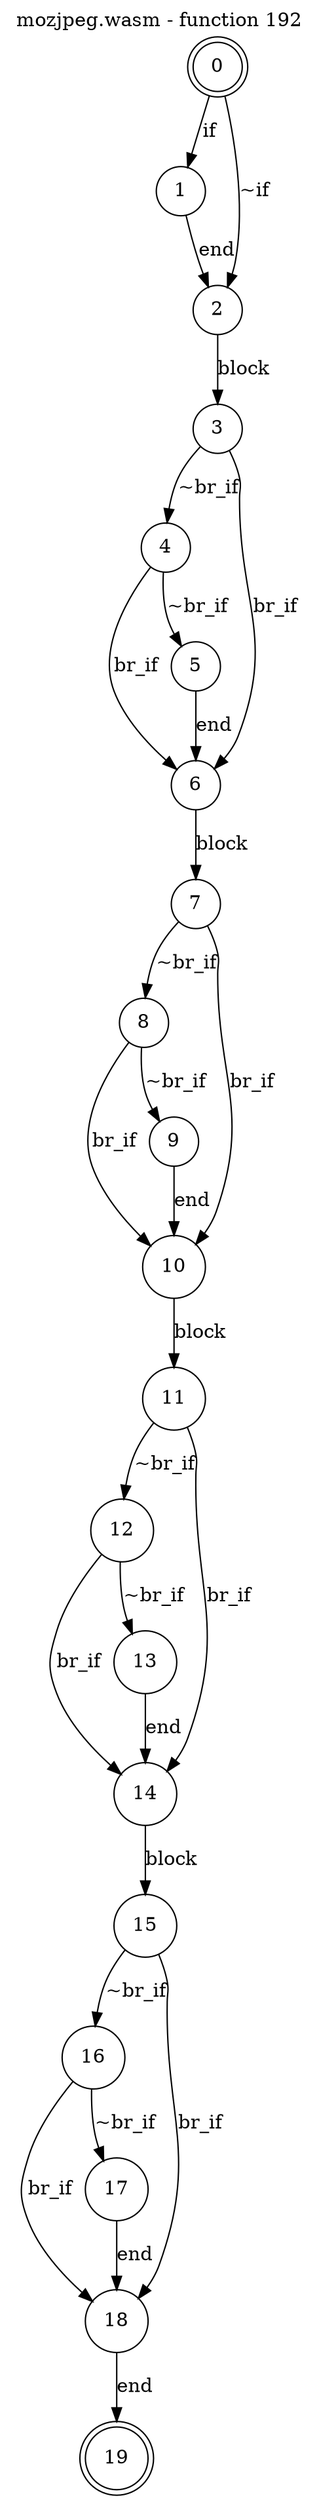 digraph finite_state_machine {
    label = "mozjpeg.wasm - function 192"
    labelloc =  t
    labelfontsize = 16
    labelfontcolor = black
    labelfontname = "Helvetica"
    node [shape = doublecircle]; 0 19;
    node [shape = circle];
    0 -> 1[label = "if"];
    0 -> 2[label = "~if"];
    1 -> 2[label = "end"];
    2 -> 3[label = "block"];
    3 -> 4[label = "~br_if"];
    3 -> 6[label = "br_if"];
    4 -> 5[label = "~br_if"];
    4 -> 6[label = "br_if"];
    5 -> 6[label = "end"];
    6 -> 7[label = "block"];
    7 -> 8[label = "~br_if"];
    7 -> 10[label = "br_if"];
    8 -> 9[label = "~br_if"];
    8 -> 10[label = "br_if"];
    9 -> 10[label = "end"];
    10 -> 11[label = "block"];
    11 -> 12[label = "~br_if"];
    11 -> 14[label = "br_if"];
    12 -> 13[label = "~br_if"];
    12 -> 14[label = "br_if"];
    13 -> 14[label = "end"];
    14 -> 15[label = "block"];
    15 -> 16[label = "~br_if"];
    15 -> 18[label = "br_if"];
    16 -> 17[label = "~br_if"];
    16 -> 18[label = "br_if"];
    17 -> 18[label = "end"];
    18 -> 19[label = "end"];
}
